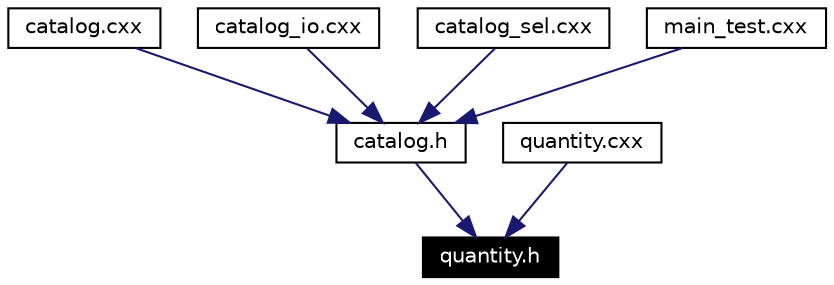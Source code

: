 digraph inheritance
{
  Node84 [shape="box",label="quantity.h",fontsize=10,height=0.2,width=0.4,fontname="Helvetica",color="black",style="filled" fontcolor="white"];
  Node85 -> Node84 [color="midnightblue",fontsize=10,style="solid",fontname="Helvetica"];
  Node85 [shape="box",label="catalog.h",fontsize=10,height=0.2,width=0.4,fontname="Helvetica",color="black",URL="$catalog_8h.html"];
  Node86 -> Node85 [color="midnightblue",fontsize=10,style="solid",fontname="Helvetica"];
  Node86 [shape="box",label="catalog.cxx",fontsize=10,height=0.2,width=0.4,fontname="Helvetica",color="black",URL="$catalog_8cxx.html"];
  Node87 -> Node85 [color="midnightblue",fontsize=10,style="solid",fontname="Helvetica"];
  Node87 [shape="box",label="catalog_io.cxx",fontsize=10,height=0.2,width=0.4,fontname="Helvetica",color="black",URL="$catalog__io_8cxx.html"];
  Node88 -> Node85 [color="midnightblue",fontsize=10,style="solid",fontname="Helvetica"];
  Node88 [shape="box",label="catalog_sel.cxx",fontsize=10,height=0.2,width=0.4,fontname="Helvetica",color="black",URL="$catalog__sel_8cxx.html"];
  Node89 -> Node85 [color="midnightblue",fontsize=10,style="solid",fontname="Helvetica"];
  Node89 [shape="box",label="main_test.cxx",fontsize=10,height=0.2,width=0.4,fontname="Helvetica",color="black",URL="$main__test_8cxx.html"];
  Node90 -> Node84 [color="midnightblue",fontsize=10,style="solid",fontname="Helvetica"];
  Node90 [shape="box",label="quantity.cxx",fontsize=10,height=0.2,width=0.4,fontname="Helvetica",color="black",URL="$quantity_8cxx.html"];
}
